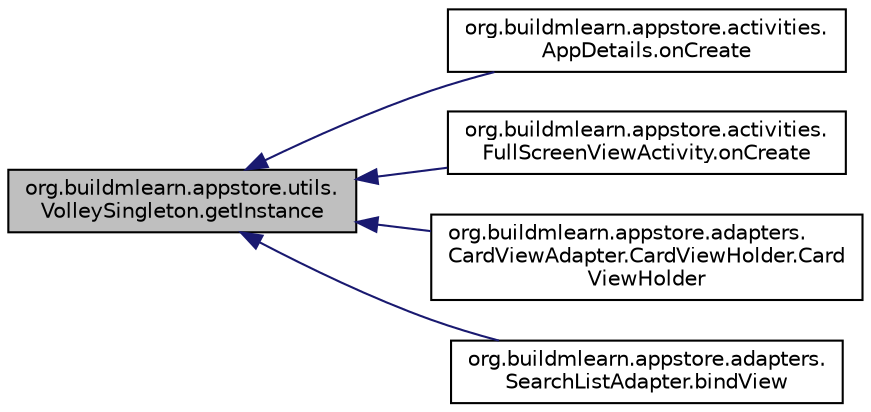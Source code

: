digraph "org.buildmlearn.appstore.utils.VolleySingleton.getInstance"
{
 // INTERACTIVE_SVG=YES
  bgcolor="transparent";
  edge [fontname="Helvetica",fontsize="10",labelfontname="Helvetica",labelfontsize="10"];
  node [fontname="Helvetica",fontsize="10",shape=record];
  rankdir="LR";
  Node1 [label="org.buildmlearn.appstore.utils.\lVolleySingleton.getInstance",height=0.2,width=0.4,color="black", fillcolor="grey75", style="filled", fontcolor="black"];
  Node1 -> Node2 [dir="back",color="midnightblue",fontsize="10",style="solid",fontname="Helvetica"];
  Node2 [label="org.buildmlearn.appstore.activities.\lAppDetails.onCreate",height=0.2,width=0.4,color="black",URL="$dd/d52/classorg_1_1buildmlearn_1_1appstore_1_1activities_1_1_app_details.html#a5496a1ae07afc43ae065d908ceea260b",tooltip="The method is executed first when the activity is created. "];
  Node1 -> Node3 [dir="back",color="midnightblue",fontsize="10",style="solid",fontname="Helvetica"];
  Node3 [label="org.buildmlearn.appstore.activities.\lFullScreenViewActivity.onCreate",height=0.2,width=0.4,color="black",URL="$d7/d07/classorg_1_1buildmlearn_1_1appstore_1_1activities_1_1_full_screen_view_activity.html#ab634b24b8cfee4d1feb01426e9f8325b",tooltip="The method is executed first when the activity is created. "];
  Node1 -> Node4 [dir="back",color="midnightblue",fontsize="10",style="solid",fontname="Helvetica"];
  Node4 [label="org.buildmlearn.appstore.adapters.\lCardViewAdapter.CardViewHolder.Card\lViewHolder",height=0.2,width=0.4,color="black",URL="$df/da8/classorg_1_1buildmlearn_1_1appstore_1_1adapters_1_1_card_view_adapter_1_1_card_view_holder.html#acc7b8394cad57217471bcaac46d87104"];
  Node1 -> Node5 [dir="back",color="midnightblue",fontsize="10",style="solid",fontname="Helvetica"];
  Node5 [label="org.buildmlearn.appstore.adapters.\lSearchListAdapter.bindView",height=0.2,width=0.4,color="black",URL="$dd/df9/classorg_1_1buildmlearn_1_1appstore_1_1adapters_1_1_search_list_adapter.html#a91dabedaae628786d4ca4d4c1bc98696",tooltip="Binds the content ot different views. "];
}

